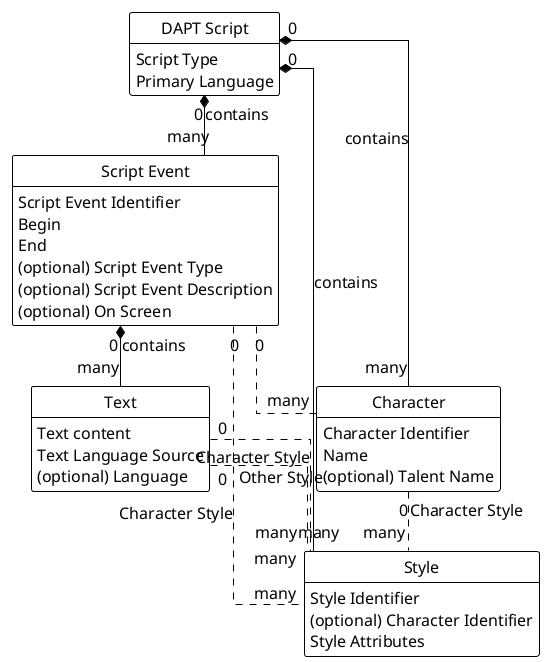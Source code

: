 @startuml
!theme plain
skinparam linetype ortho
skinparam DefaultFontName sans-serif
skinparam DefaultFontSize 16

together {
    Class "DAPT Script" [[#dapt-script]] {
        Script Type [[[#script-type]]]
        Primary Language [[[#primary-language]]]
    }

    Class "Script Event" [[#script-event]] {
        Script Event Identifier [[[#dfn-script-event-identifier]]]
        Begin [[[#dfn-begin]]]
        End [[[#dfn-end]]]
        {field} (optional) Script Event Type [[[#dfn-script-event-type]]]
        {field} (optional) Script Event Description [[[#dfn-script-event-description]]]
        {field} (optional) On Screen [[[#on-screen]]]
    }

    Class "Text" [[#text]] {
        Text content [[[#dfn-text]]]
        Text Language Source [[[#text-language-source]]]
        {field} (optional) Language
    }
}

together {
    Class "Character" [[#character]] {
        Character Identifier [[[#dfn-character-identifier]]]
        Name [[[#dfn-character-name]]]
        {field} (optional) Talent Name [[[#dfn-character-talent-name]]]
    }

    Class "Style" {
        Style Identifier
        {field} (optional) Character Identifier [[[#dfn-character-identifier]]]
        Style Attributes
    }
}

"DAPT Script" "0" *-- "many" "Script Event" : contains
"DAPT Script" "0" *-- "many" "Character" : contains
"DAPT Script" "0" *-- "many" "Style" : contains
"Character" "0" .. "many" "Style" [[#dfn-character-style]] : Character Style
"Script Event" "0" .. "many" "Style" [[#dfn-character-style]] : Character Style
"Text" "0" .. "many" "Style" [[#dfn-character-style]] : Character Style
"Text" "0" .. "many" "Style" : Other Style
"Script Event" "0" *-- "many" "Text" : contains
"Script Event" "0" .. "many" "Character"

hide empty members
hide circle
@enduml